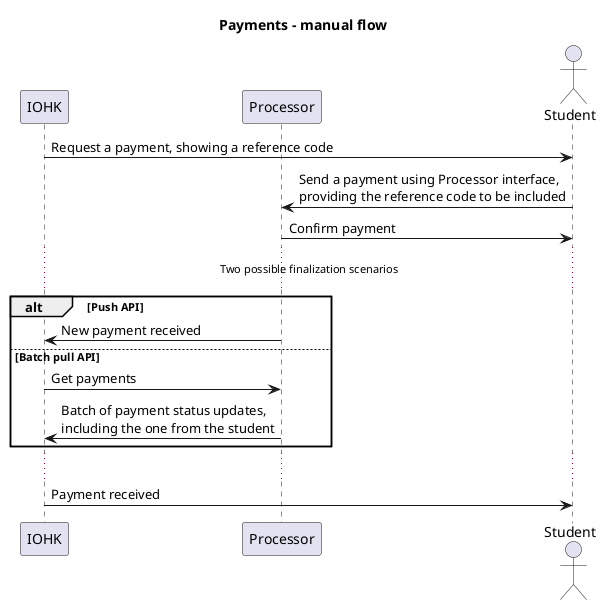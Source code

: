 @startuml
title Payments - manual flow

participant IOHK
participant Processor
actor Student

IOHK -> Student : Request a payment, showing a reference code

Student -> Processor : Send a payment using Processor interface,\nproviding the reference code to be included
Processor -> Student: Confirm payment

...Two possible finalization scenarios...
alt Push API
  Processor -> IOHK: New payment received

else Batch pull API
  IOHK -> Processor : Get payments
  Processor -> IOHK : Batch of payment status updates,\nincluding the one from the student

end

...

IOHK -> Student : Payment received

@enduml